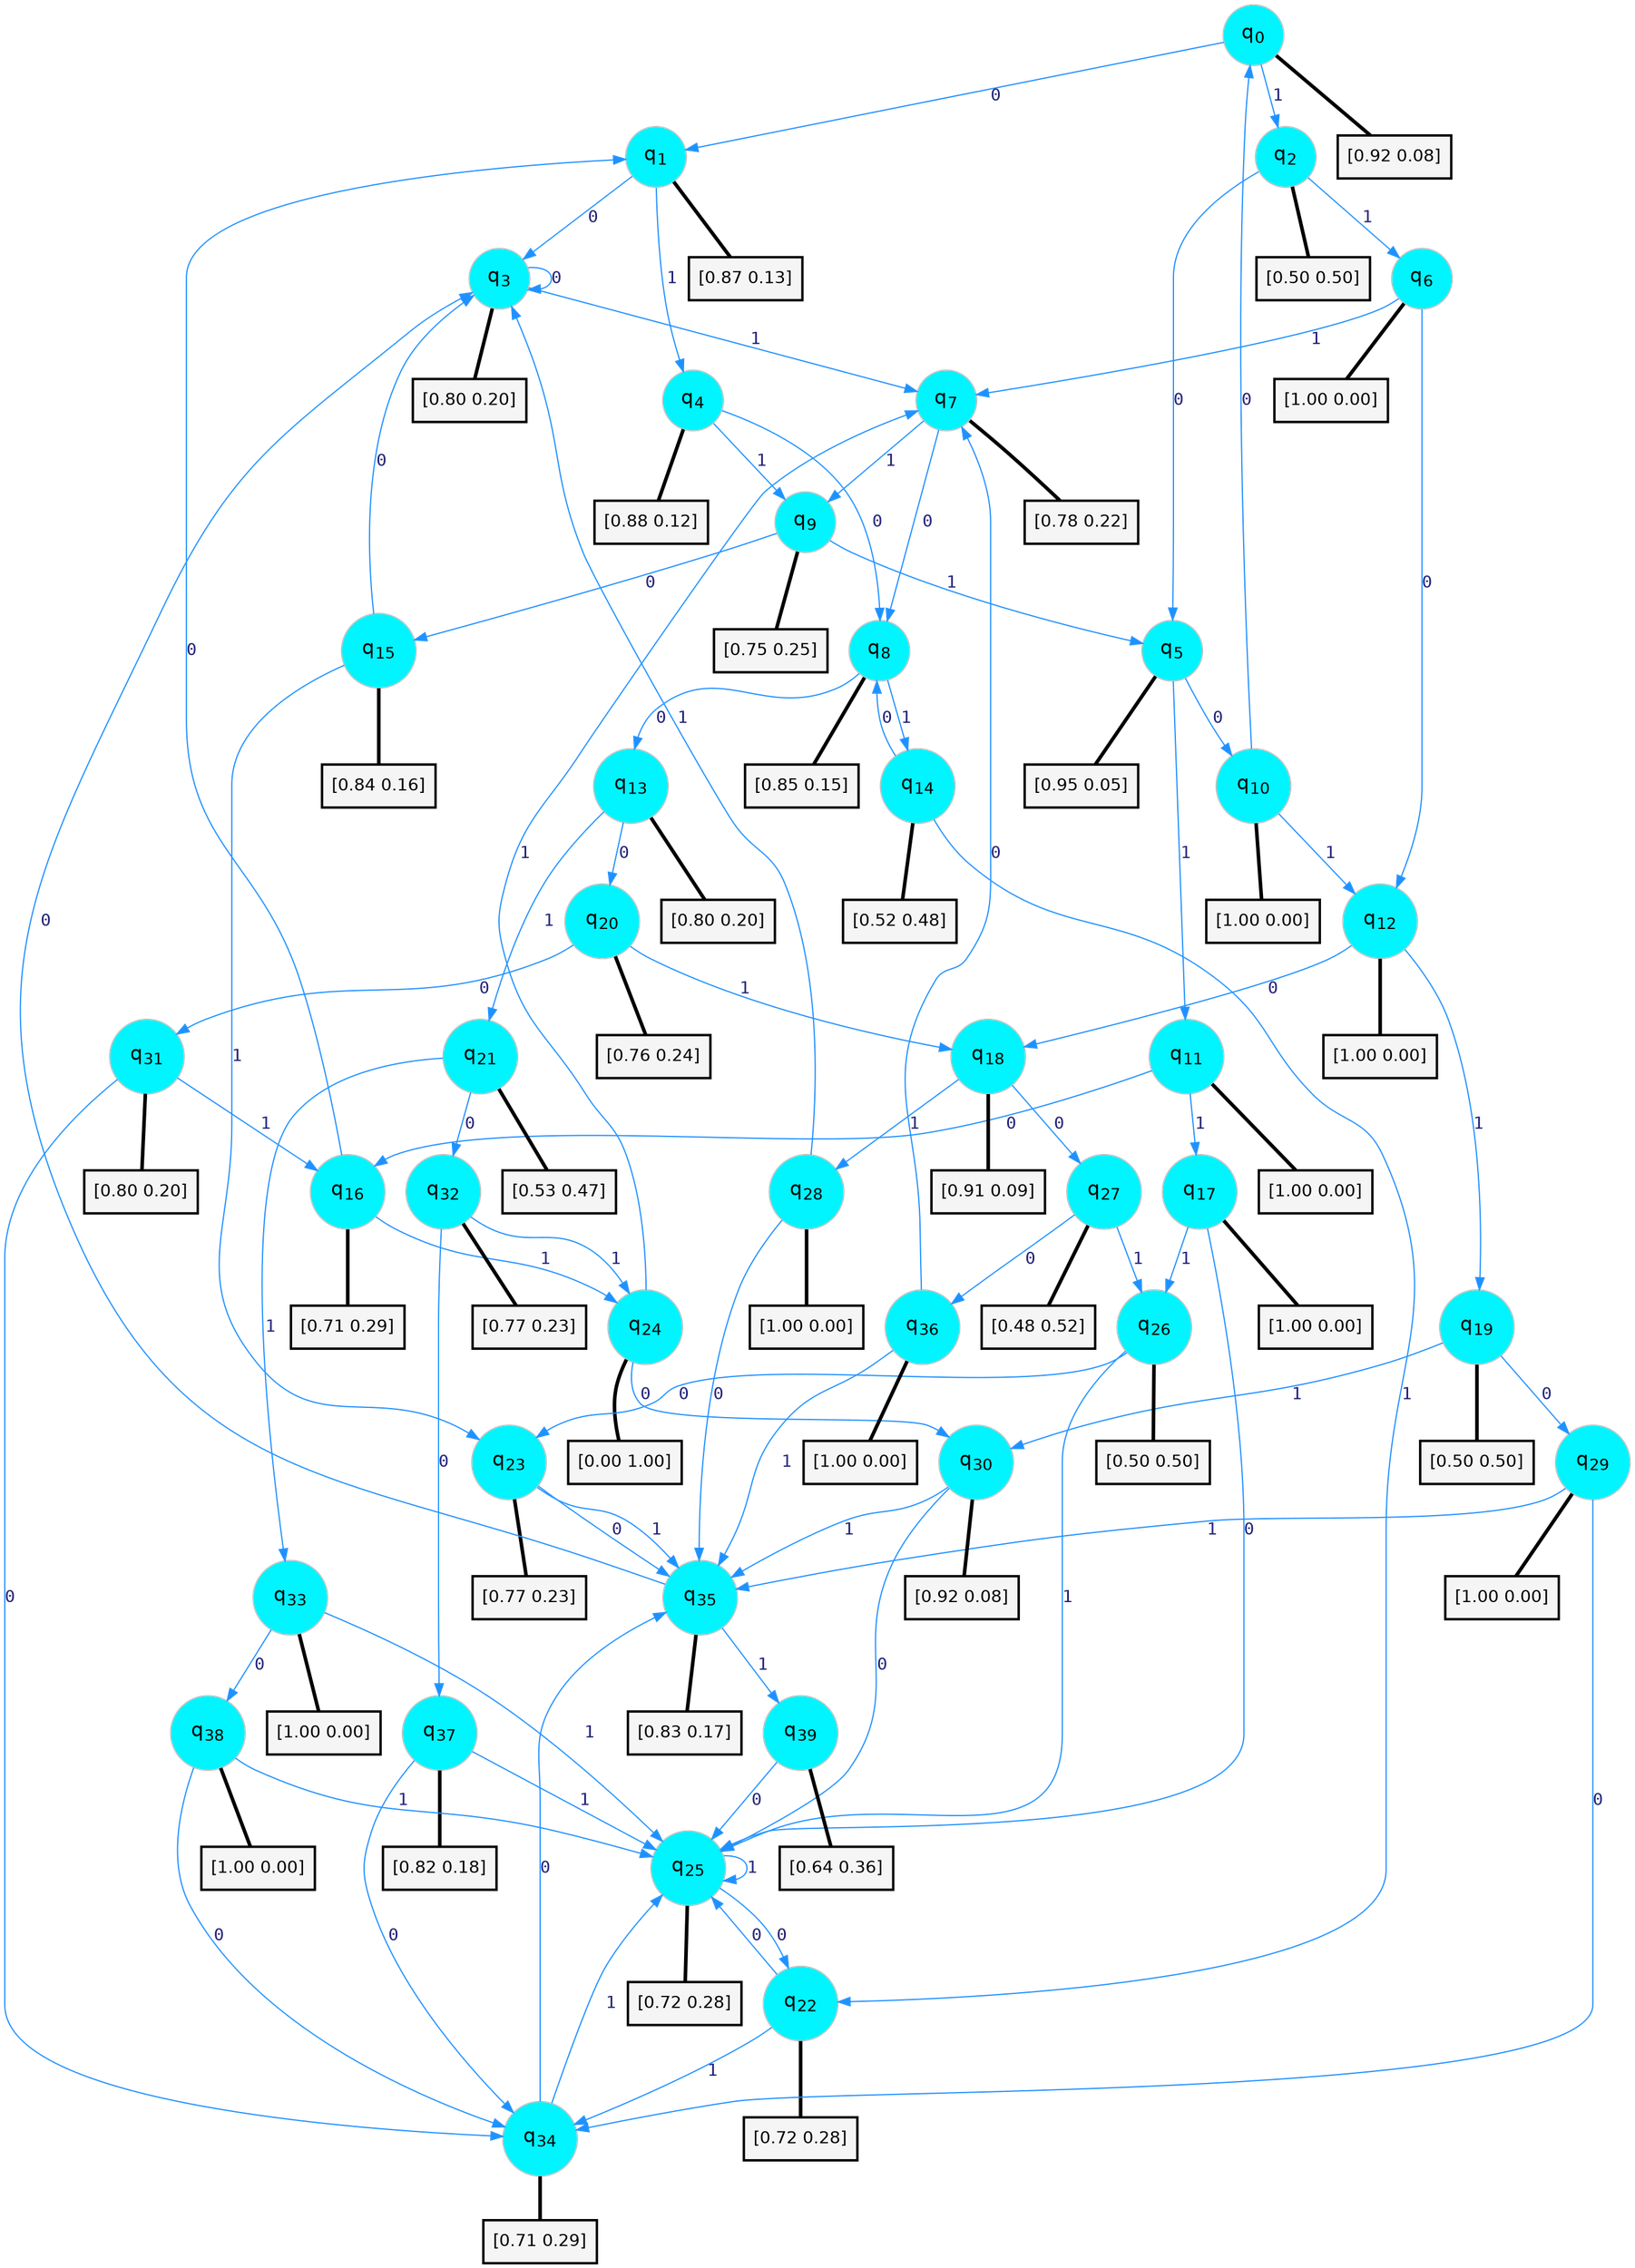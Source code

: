 digraph G {
graph [
bgcolor=transparent, dpi=300, rankdir=TD, size="40,25"];
node [
color=gray, fillcolor=turquoise1, fontcolor=black, fontname=Helvetica, fontsize=16, fontweight=bold, shape=circle, style=filled];
edge [
arrowsize=1, color=dodgerblue1, fontcolor=midnightblue, fontname=courier, fontweight=bold, penwidth=1, style=solid, weight=20];
0[label=<q<SUB>0</SUB>>];
1[label=<q<SUB>1</SUB>>];
2[label=<q<SUB>2</SUB>>];
3[label=<q<SUB>3</SUB>>];
4[label=<q<SUB>4</SUB>>];
5[label=<q<SUB>5</SUB>>];
6[label=<q<SUB>6</SUB>>];
7[label=<q<SUB>7</SUB>>];
8[label=<q<SUB>8</SUB>>];
9[label=<q<SUB>9</SUB>>];
10[label=<q<SUB>10</SUB>>];
11[label=<q<SUB>11</SUB>>];
12[label=<q<SUB>12</SUB>>];
13[label=<q<SUB>13</SUB>>];
14[label=<q<SUB>14</SUB>>];
15[label=<q<SUB>15</SUB>>];
16[label=<q<SUB>16</SUB>>];
17[label=<q<SUB>17</SUB>>];
18[label=<q<SUB>18</SUB>>];
19[label=<q<SUB>19</SUB>>];
20[label=<q<SUB>20</SUB>>];
21[label=<q<SUB>21</SUB>>];
22[label=<q<SUB>22</SUB>>];
23[label=<q<SUB>23</SUB>>];
24[label=<q<SUB>24</SUB>>];
25[label=<q<SUB>25</SUB>>];
26[label=<q<SUB>26</SUB>>];
27[label=<q<SUB>27</SUB>>];
28[label=<q<SUB>28</SUB>>];
29[label=<q<SUB>29</SUB>>];
30[label=<q<SUB>30</SUB>>];
31[label=<q<SUB>31</SUB>>];
32[label=<q<SUB>32</SUB>>];
33[label=<q<SUB>33</SUB>>];
34[label=<q<SUB>34</SUB>>];
35[label=<q<SUB>35</SUB>>];
36[label=<q<SUB>36</SUB>>];
37[label=<q<SUB>37</SUB>>];
38[label=<q<SUB>38</SUB>>];
39[label=<q<SUB>39</SUB>>];
40[label="[0.92 0.08]", shape=box,fontcolor=black, fontname=Helvetica, fontsize=14, penwidth=2, fillcolor=whitesmoke,color=black];
41[label="[0.87 0.13]", shape=box,fontcolor=black, fontname=Helvetica, fontsize=14, penwidth=2, fillcolor=whitesmoke,color=black];
42[label="[0.50 0.50]", shape=box,fontcolor=black, fontname=Helvetica, fontsize=14, penwidth=2, fillcolor=whitesmoke,color=black];
43[label="[0.80 0.20]", shape=box,fontcolor=black, fontname=Helvetica, fontsize=14, penwidth=2, fillcolor=whitesmoke,color=black];
44[label="[0.88 0.12]", shape=box,fontcolor=black, fontname=Helvetica, fontsize=14, penwidth=2, fillcolor=whitesmoke,color=black];
45[label="[0.95 0.05]", shape=box,fontcolor=black, fontname=Helvetica, fontsize=14, penwidth=2, fillcolor=whitesmoke,color=black];
46[label="[1.00 0.00]", shape=box,fontcolor=black, fontname=Helvetica, fontsize=14, penwidth=2, fillcolor=whitesmoke,color=black];
47[label="[0.78 0.22]", shape=box,fontcolor=black, fontname=Helvetica, fontsize=14, penwidth=2, fillcolor=whitesmoke,color=black];
48[label="[0.85 0.15]", shape=box,fontcolor=black, fontname=Helvetica, fontsize=14, penwidth=2, fillcolor=whitesmoke,color=black];
49[label="[0.75 0.25]", shape=box,fontcolor=black, fontname=Helvetica, fontsize=14, penwidth=2, fillcolor=whitesmoke,color=black];
50[label="[1.00 0.00]", shape=box,fontcolor=black, fontname=Helvetica, fontsize=14, penwidth=2, fillcolor=whitesmoke,color=black];
51[label="[1.00 0.00]", shape=box,fontcolor=black, fontname=Helvetica, fontsize=14, penwidth=2, fillcolor=whitesmoke,color=black];
52[label="[1.00 0.00]", shape=box,fontcolor=black, fontname=Helvetica, fontsize=14, penwidth=2, fillcolor=whitesmoke,color=black];
53[label="[0.80 0.20]", shape=box,fontcolor=black, fontname=Helvetica, fontsize=14, penwidth=2, fillcolor=whitesmoke,color=black];
54[label="[0.52 0.48]", shape=box,fontcolor=black, fontname=Helvetica, fontsize=14, penwidth=2, fillcolor=whitesmoke,color=black];
55[label="[0.84 0.16]", shape=box,fontcolor=black, fontname=Helvetica, fontsize=14, penwidth=2, fillcolor=whitesmoke,color=black];
56[label="[0.71 0.29]", shape=box,fontcolor=black, fontname=Helvetica, fontsize=14, penwidth=2, fillcolor=whitesmoke,color=black];
57[label="[1.00 0.00]", shape=box,fontcolor=black, fontname=Helvetica, fontsize=14, penwidth=2, fillcolor=whitesmoke,color=black];
58[label="[0.91 0.09]", shape=box,fontcolor=black, fontname=Helvetica, fontsize=14, penwidth=2, fillcolor=whitesmoke,color=black];
59[label="[0.50 0.50]", shape=box,fontcolor=black, fontname=Helvetica, fontsize=14, penwidth=2, fillcolor=whitesmoke,color=black];
60[label="[0.76 0.24]", shape=box,fontcolor=black, fontname=Helvetica, fontsize=14, penwidth=2, fillcolor=whitesmoke,color=black];
61[label="[0.53 0.47]", shape=box,fontcolor=black, fontname=Helvetica, fontsize=14, penwidth=2, fillcolor=whitesmoke,color=black];
62[label="[0.72 0.28]", shape=box,fontcolor=black, fontname=Helvetica, fontsize=14, penwidth=2, fillcolor=whitesmoke,color=black];
63[label="[0.77 0.23]", shape=box,fontcolor=black, fontname=Helvetica, fontsize=14, penwidth=2, fillcolor=whitesmoke,color=black];
64[label="[0.00 1.00]", shape=box,fontcolor=black, fontname=Helvetica, fontsize=14, penwidth=2, fillcolor=whitesmoke,color=black];
65[label="[0.72 0.28]", shape=box,fontcolor=black, fontname=Helvetica, fontsize=14, penwidth=2, fillcolor=whitesmoke,color=black];
66[label="[0.50 0.50]", shape=box,fontcolor=black, fontname=Helvetica, fontsize=14, penwidth=2, fillcolor=whitesmoke,color=black];
67[label="[0.48 0.52]", shape=box,fontcolor=black, fontname=Helvetica, fontsize=14, penwidth=2, fillcolor=whitesmoke,color=black];
68[label="[1.00 0.00]", shape=box,fontcolor=black, fontname=Helvetica, fontsize=14, penwidth=2, fillcolor=whitesmoke,color=black];
69[label="[1.00 0.00]", shape=box,fontcolor=black, fontname=Helvetica, fontsize=14, penwidth=2, fillcolor=whitesmoke,color=black];
70[label="[0.92 0.08]", shape=box,fontcolor=black, fontname=Helvetica, fontsize=14, penwidth=2, fillcolor=whitesmoke,color=black];
71[label="[0.80 0.20]", shape=box,fontcolor=black, fontname=Helvetica, fontsize=14, penwidth=2, fillcolor=whitesmoke,color=black];
72[label="[0.77 0.23]", shape=box,fontcolor=black, fontname=Helvetica, fontsize=14, penwidth=2, fillcolor=whitesmoke,color=black];
73[label="[1.00 0.00]", shape=box,fontcolor=black, fontname=Helvetica, fontsize=14, penwidth=2, fillcolor=whitesmoke,color=black];
74[label="[0.71 0.29]", shape=box,fontcolor=black, fontname=Helvetica, fontsize=14, penwidth=2, fillcolor=whitesmoke,color=black];
75[label="[0.83 0.17]", shape=box,fontcolor=black, fontname=Helvetica, fontsize=14, penwidth=2, fillcolor=whitesmoke,color=black];
76[label="[1.00 0.00]", shape=box,fontcolor=black, fontname=Helvetica, fontsize=14, penwidth=2, fillcolor=whitesmoke,color=black];
77[label="[0.82 0.18]", shape=box,fontcolor=black, fontname=Helvetica, fontsize=14, penwidth=2, fillcolor=whitesmoke,color=black];
78[label="[1.00 0.00]", shape=box,fontcolor=black, fontname=Helvetica, fontsize=14, penwidth=2, fillcolor=whitesmoke,color=black];
79[label="[0.64 0.36]", shape=box,fontcolor=black, fontname=Helvetica, fontsize=14, penwidth=2, fillcolor=whitesmoke,color=black];
0->1 [label=0];
0->2 [label=1];
0->40 [arrowhead=none, penwidth=3,color=black];
1->3 [label=0];
1->4 [label=1];
1->41 [arrowhead=none, penwidth=3,color=black];
2->5 [label=0];
2->6 [label=1];
2->42 [arrowhead=none, penwidth=3,color=black];
3->3 [label=0];
3->7 [label=1];
3->43 [arrowhead=none, penwidth=3,color=black];
4->8 [label=0];
4->9 [label=1];
4->44 [arrowhead=none, penwidth=3,color=black];
5->10 [label=0];
5->11 [label=1];
5->45 [arrowhead=none, penwidth=3,color=black];
6->12 [label=0];
6->7 [label=1];
6->46 [arrowhead=none, penwidth=3,color=black];
7->8 [label=0];
7->9 [label=1];
7->47 [arrowhead=none, penwidth=3,color=black];
8->13 [label=0];
8->14 [label=1];
8->48 [arrowhead=none, penwidth=3,color=black];
9->15 [label=0];
9->5 [label=1];
9->49 [arrowhead=none, penwidth=3,color=black];
10->0 [label=0];
10->12 [label=1];
10->50 [arrowhead=none, penwidth=3,color=black];
11->16 [label=0];
11->17 [label=1];
11->51 [arrowhead=none, penwidth=3,color=black];
12->18 [label=0];
12->19 [label=1];
12->52 [arrowhead=none, penwidth=3,color=black];
13->20 [label=0];
13->21 [label=1];
13->53 [arrowhead=none, penwidth=3,color=black];
14->8 [label=0];
14->22 [label=1];
14->54 [arrowhead=none, penwidth=3,color=black];
15->3 [label=0];
15->23 [label=1];
15->55 [arrowhead=none, penwidth=3,color=black];
16->1 [label=0];
16->24 [label=1];
16->56 [arrowhead=none, penwidth=3,color=black];
17->25 [label=0];
17->26 [label=1];
17->57 [arrowhead=none, penwidth=3,color=black];
18->27 [label=0];
18->28 [label=1];
18->58 [arrowhead=none, penwidth=3,color=black];
19->29 [label=0];
19->30 [label=1];
19->59 [arrowhead=none, penwidth=3,color=black];
20->31 [label=0];
20->18 [label=1];
20->60 [arrowhead=none, penwidth=3,color=black];
21->32 [label=0];
21->33 [label=1];
21->61 [arrowhead=none, penwidth=3,color=black];
22->25 [label=0];
22->34 [label=1];
22->62 [arrowhead=none, penwidth=3,color=black];
23->35 [label=0];
23->35 [label=1];
23->63 [arrowhead=none, penwidth=3,color=black];
24->30 [label=0];
24->7 [label=1];
24->64 [arrowhead=none, penwidth=3,color=black];
25->22 [label=0];
25->25 [label=1];
25->65 [arrowhead=none, penwidth=3,color=black];
26->23 [label=0];
26->25 [label=1];
26->66 [arrowhead=none, penwidth=3,color=black];
27->36 [label=0];
27->26 [label=1];
27->67 [arrowhead=none, penwidth=3,color=black];
28->35 [label=0];
28->3 [label=1];
28->68 [arrowhead=none, penwidth=3,color=black];
29->34 [label=0];
29->35 [label=1];
29->69 [arrowhead=none, penwidth=3,color=black];
30->25 [label=0];
30->35 [label=1];
30->70 [arrowhead=none, penwidth=3,color=black];
31->34 [label=0];
31->16 [label=1];
31->71 [arrowhead=none, penwidth=3,color=black];
32->37 [label=0];
32->24 [label=1];
32->72 [arrowhead=none, penwidth=3,color=black];
33->38 [label=0];
33->25 [label=1];
33->73 [arrowhead=none, penwidth=3,color=black];
34->35 [label=0];
34->25 [label=1];
34->74 [arrowhead=none, penwidth=3,color=black];
35->3 [label=0];
35->39 [label=1];
35->75 [arrowhead=none, penwidth=3,color=black];
36->7 [label=0];
36->35 [label=1];
36->76 [arrowhead=none, penwidth=3,color=black];
37->34 [label=0];
37->25 [label=1];
37->77 [arrowhead=none, penwidth=3,color=black];
38->34 [label=0];
38->25 [label=1];
38->78 [arrowhead=none, penwidth=3,color=black];
39->25 [label=0];
39->79 [arrowhead=none, penwidth=3,color=black];
}
